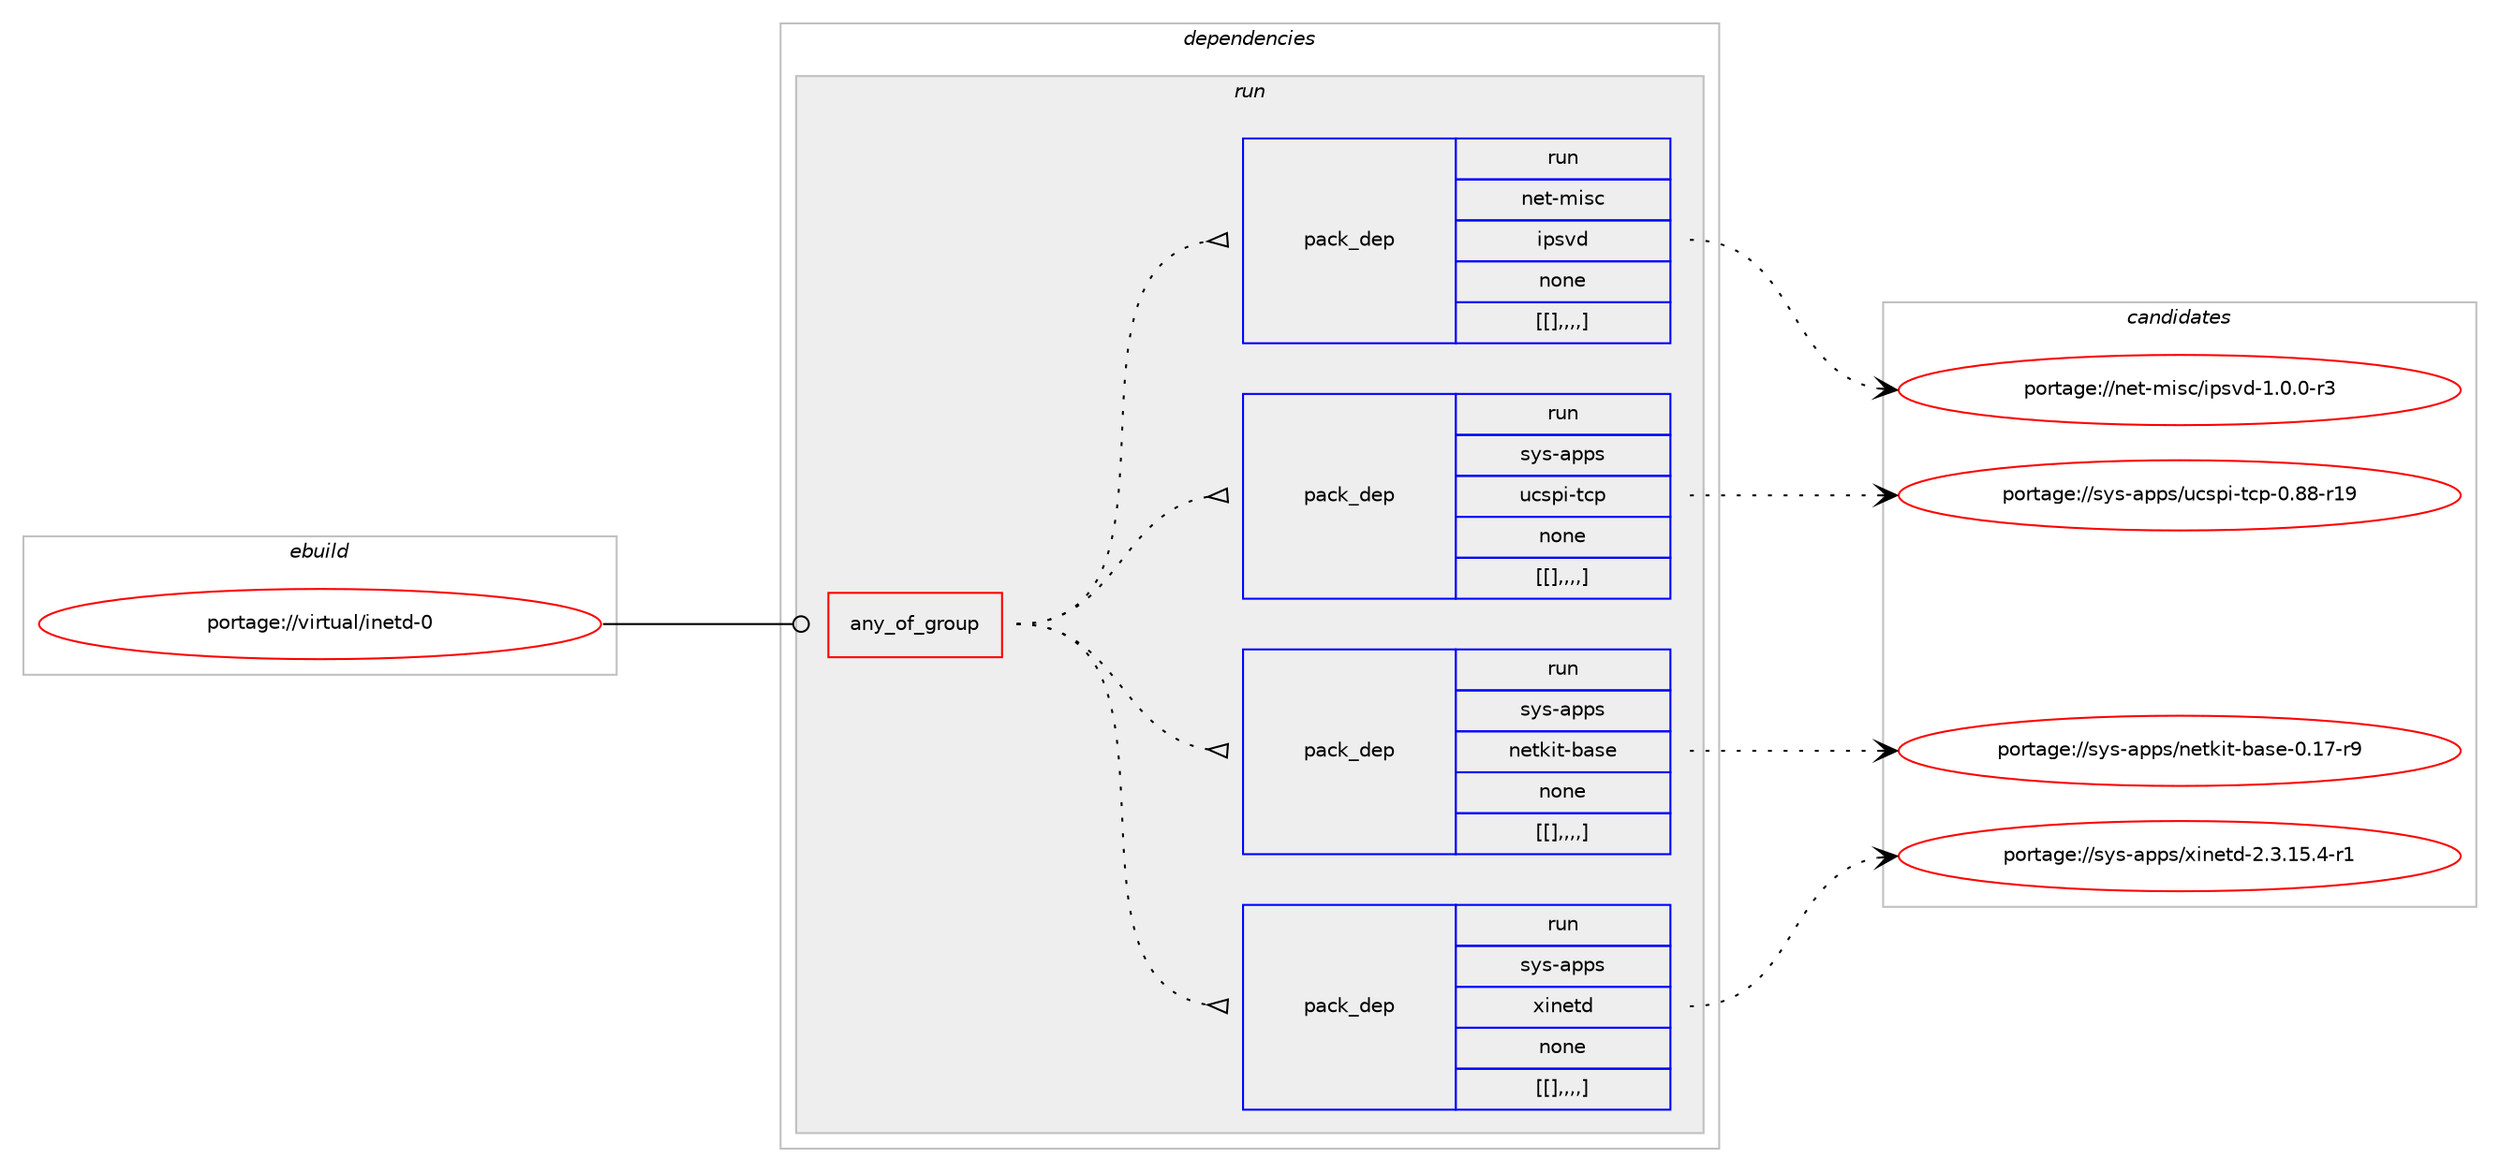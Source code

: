digraph prolog {

# *************
# Graph options
# *************

newrank=true;
concentrate=true;
compound=true;
graph [rankdir=LR,fontname=Helvetica,fontsize=10,ranksep=1.5];#, ranksep=2.5, nodesep=0.2];
edge  [arrowhead=vee];
node  [fontname=Helvetica,fontsize=10];

# **********
# The ebuild
# **********

subgraph cluster_leftcol {
color=gray;
label=<<i>ebuild</i>>;
id [label="portage://virtual/inetd-0", color=red, width=4, href="../virtual/inetd-0.svg"];
}

# ****************
# The dependencies
# ****************

subgraph cluster_midcol {
color=gray;
label=<<i>dependencies</i>>;
subgraph cluster_compile {
fillcolor="#eeeeee";
style=filled;
label=<<i>compile</i>>;
}
subgraph cluster_compileandrun {
fillcolor="#eeeeee";
style=filled;
label=<<i>compile and run</i>>;
}
subgraph cluster_run {
fillcolor="#eeeeee";
style=filled;
label=<<i>run</i>>;
subgraph any2981 {
dependency462455 [label=<<TABLE BORDER="0" CELLBORDER="1" CELLSPACING="0" CELLPADDING="4"><TR><TD CELLPADDING="10">any_of_group</TD></TR></TABLE>>, shape=none, color=red];subgraph pack335936 {
dependency462456 [label=<<TABLE BORDER="0" CELLBORDER="1" CELLSPACING="0" CELLPADDING="4" WIDTH="220"><TR><TD ROWSPAN="6" CELLPADDING="30">pack_dep</TD></TR><TR><TD WIDTH="110">run</TD></TR><TR><TD>sys-apps</TD></TR><TR><TD>xinetd</TD></TR><TR><TD>none</TD></TR><TR><TD>[[],,,,]</TD></TR></TABLE>>, shape=none, color=blue];
}
dependency462455:e -> dependency462456:w [weight=20,style="dotted",arrowhead="oinv"];
subgraph pack335937 {
dependency462457 [label=<<TABLE BORDER="0" CELLBORDER="1" CELLSPACING="0" CELLPADDING="4" WIDTH="220"><TR><TD ROWSPAN="6" CELLPADDING="30">pack_dep</TD></TR><TR><TD WIDTH="110">run</TD></TR><TR><TD>sys-apps</TD></TR><TR><TD>netkit-base</TD></TR><TR><TD>none</TD></TR><TR><TD>[[],,,,]</TD></TR></TABLE>>, shape=none, color=blue];
}
dependency462455:e -> dependency462457:w [weight=20,style="dotted",arrowhead="oinv"];
subgraph pack335938 {
dependency462458 [label=<<TABLE BORDER="0" CELLBORDER="1" CELLSPACING="0" CELLPADDING="4" WIDTH="220"><TR><TD ROWSPAN="6" CELLPADDING="30">pack_dep</TD></TR><TR><TD WIDTH="110">run</TD></TR><TR><TD>sys-apps</TD></TR><TR><TD>ucspi-tcp</TD></TR><TR><TD>none</TD></TR><TR><TD>[[],,,,]</TD></TR></TABLE>>, shape=none, color=blue];
}
dependency462455:e -> dependency462458:w [weight=20,style="dotted",arrowhead="oinv"];
subgraph pack335939 {
dependency462459 [label=<<TABLE BORDER="0" CELLBORDER="1" CELLSPACING="0" CELLPADDING="4" WIDTH="220"><TR><TD ROWSPAN="6" CELLPADDING="30">pack_dep</TD></TR><TR><TD WIDTH="110">run</TD></TR><TR><TD>net-misc</TD></TR><TR><TD>ipsvd</TD></TR><TR><TD>none</TD></TR><TR><TD>[[],,,,]</TD></TR></TABLE>>, shape=none, color=blue];
}
dependency462455:e -> dependency462459:w [weight=20,style="dotted",arrowhead="oinv"];
}
id:e -> dependency462455:w [weight=20,style="solid",arrowhead="odot"];
}
}

# **************
# The candidates
# **************

subgraph cluster_choices {
rank=same;
color=gray;
label=<<i>candidates</i>>;

subgraph choice335936 {
color=black;
nodesep=1;
choice1151211154597112112115471201051101011161004550465146495346524511449 [label="portage://sys-apps/xinetd-2.3.15.4-r1", color=red, width=4,href="../sys-apps/xinetd-2.3.15.4-r1.svg"];
dependency462456:e -> choice1151211154597112112115471201051101011161004550465146495346524511449:w [style=dotted,weight="100"];
}
subgraph choice335937 {
color=black;
nodesep=1;
choice11512111545971121121154711010111610710511645989711510145484649554511457 [label="portage://sys-apps/netkit-base-0.17-r9", color=red, width=4,href="../sys-apps/netkit-base-0.17-r9.svg"];
dependency462457:e -> choice11512111545971121121154711010111610710511645989711510145484649554511457:w [style=dotted,weight="100"];
}
subgraph choice335938 {
color=black;
nodesep=1;
choice1151211154597112112115471179911511210545116991124548465656451144957 [label="portage://sys-apps/ucspi-tcp-0.88-r19", color=red, width=4,href="../sys-apps/ucspi-tcp-0.88-r19.svg"];
dependency462458:e -> choice1151211154597112112115471179911511210545116991124548465656451144957:w [style=dotted,weight="100"];
}
subgraph choice335939 {
color=black;
nodesep=1;
choice1101011164510910511599471051121151181004549464846484511451 [label="portage://net-misc/ipsvd-1.0.0-r3", color=red, width=4,href="../net-misc/ipsvd-1.0.0-r3.svg"];
dependency462459:e -> choice1101011164510910511599471051121151181004549464846484511451:w [style=dotted,weight="100"];
}
}

}
